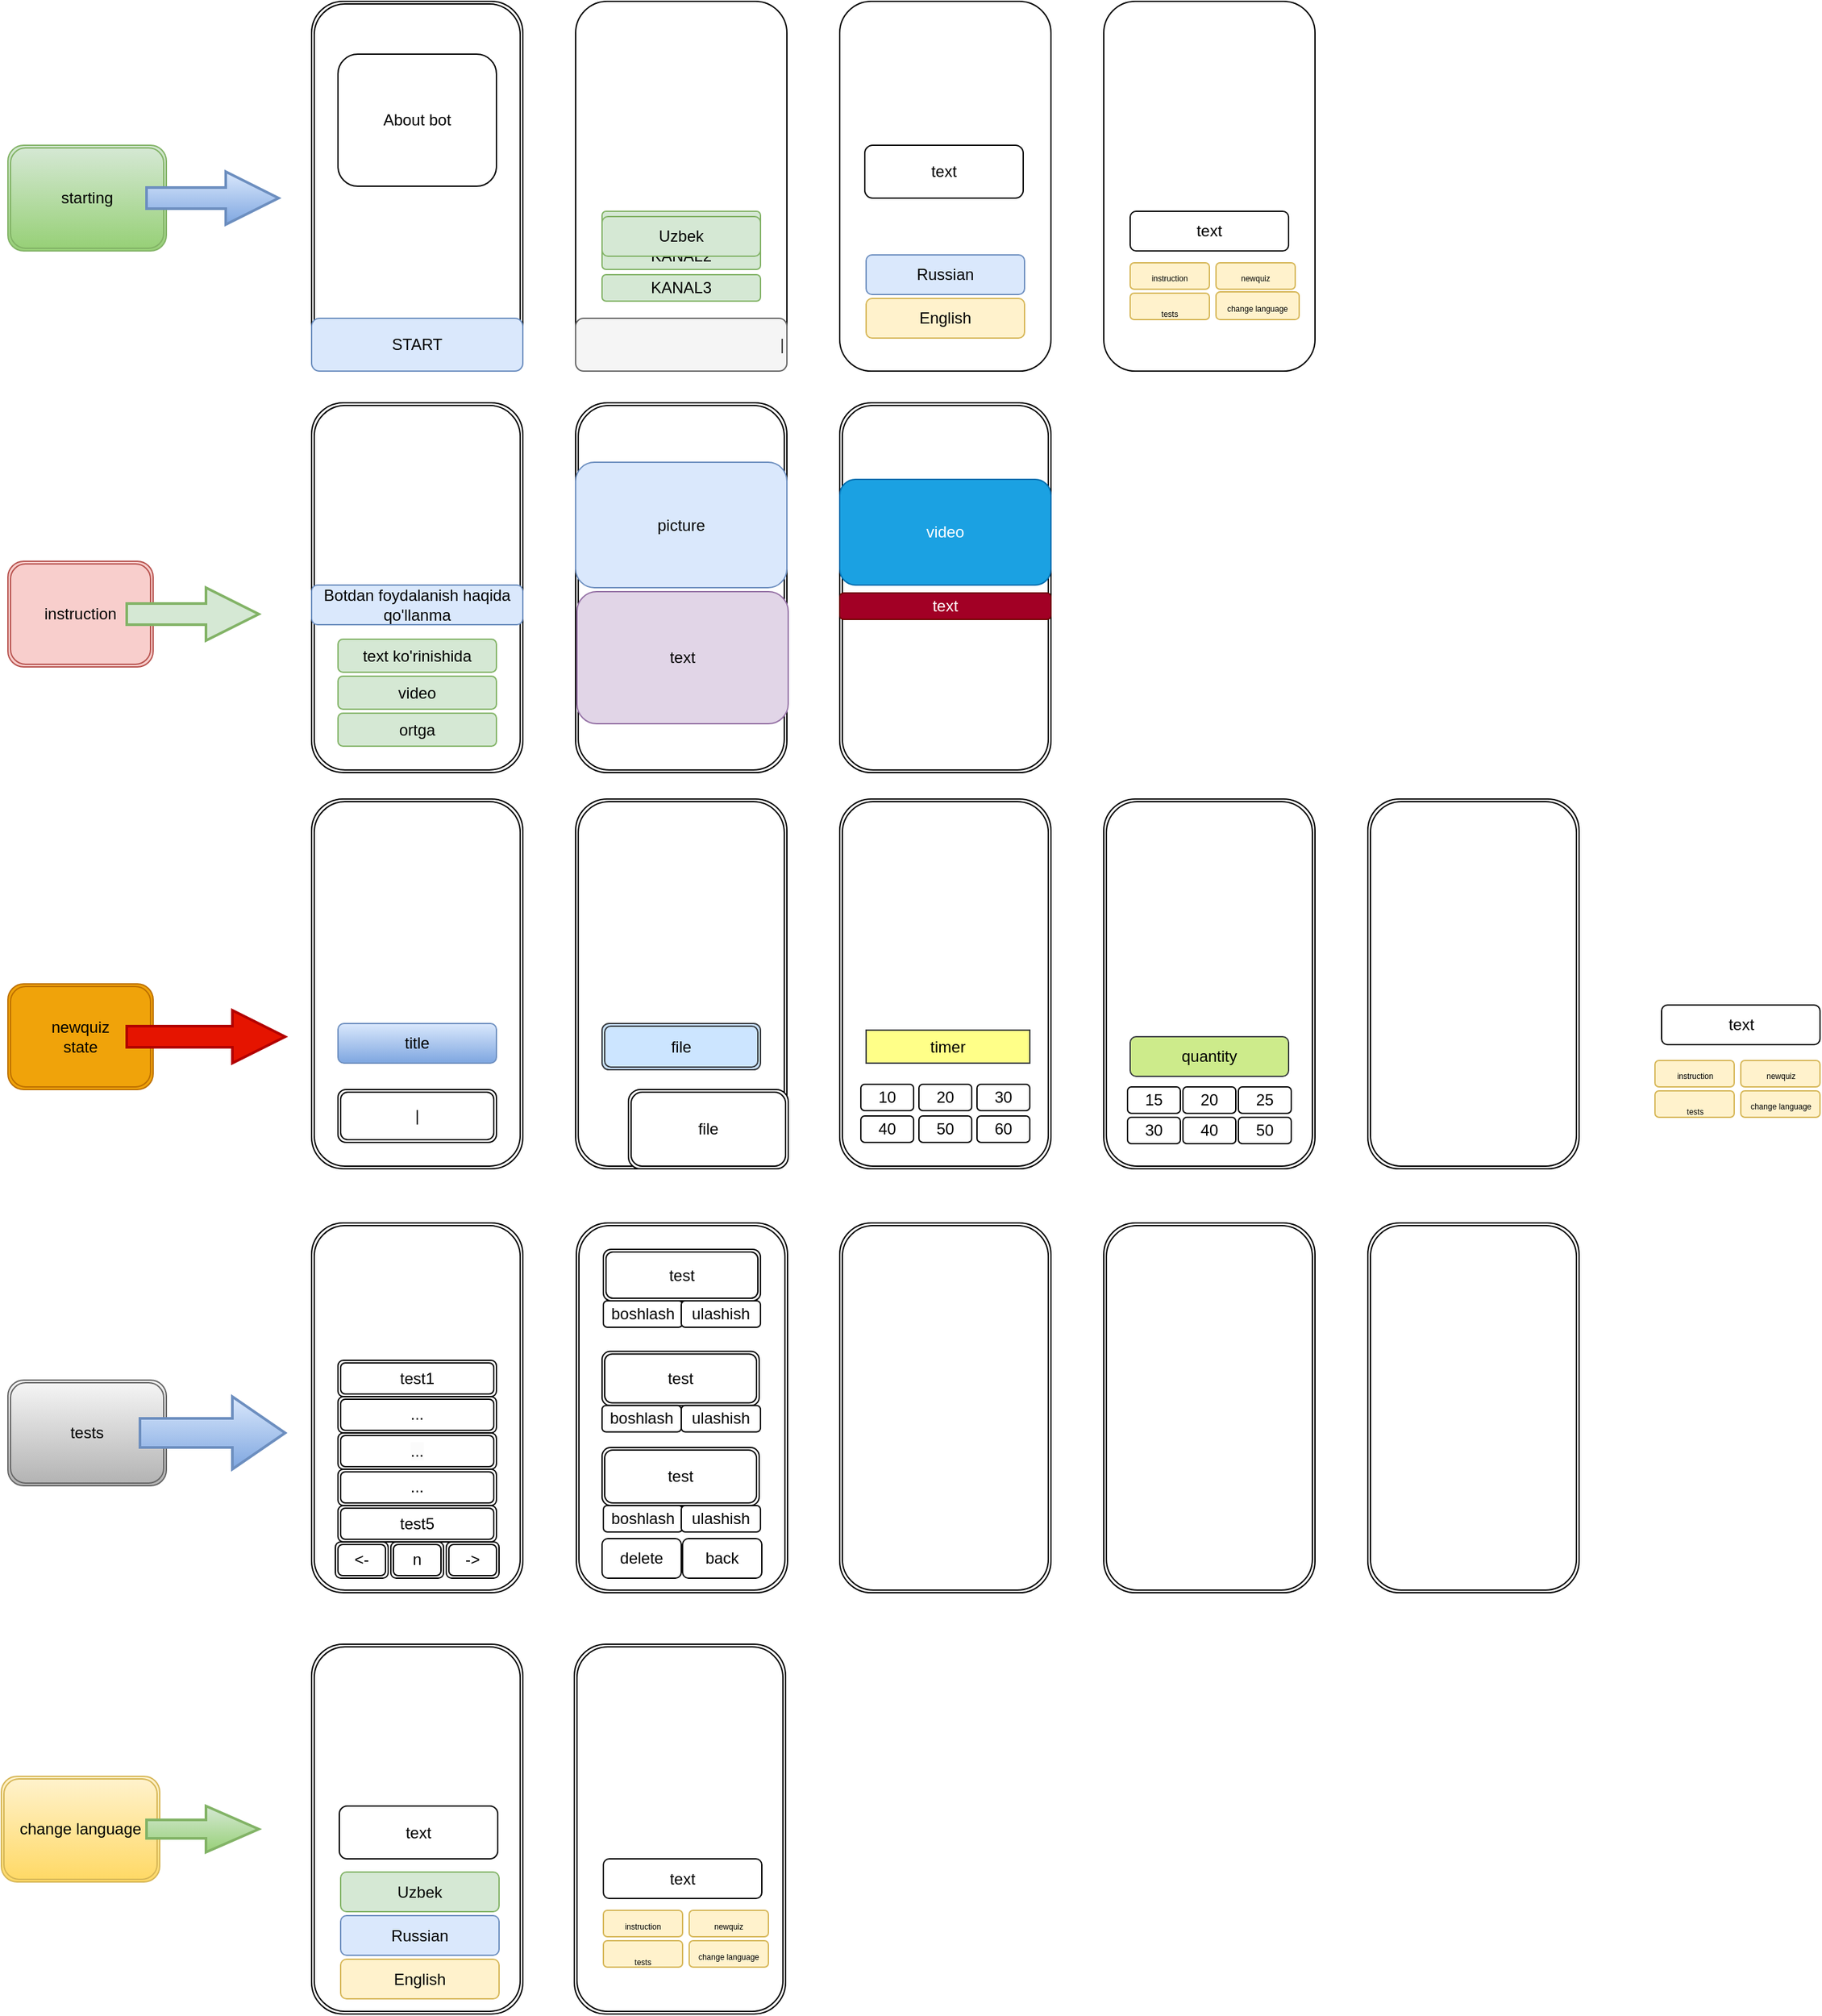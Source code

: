 <mxfile version="24.5.3" type="device" pages="2">
  <diagram id="C5RBs43oDa-KdzZeNtuy" name="create new tests">
    <mxGraphModel dx="4780" dy="2810" grid="1" gridSize="20" guides="1" tooltips="1" connect="1" arrows="1" fold="1" page="1" pageScale="1" pageWidth="1169" pageHeight="827" math="0" shadow="0">
      <root>
        <mxCell id="WIyWlLk6GJQsqaUBKTNV-0" />
        <mxCell id="WIyWlLk6GJQsqaUBKTNV-1" parent="WIyWlLk6GJQsqaUBKTNV-0" />
        <mxCell id="_3QWsjHC50eAeNGb1wIy-6" value="" style="rounded=1;whiteSpace=wrap;html=1;" vertex="1" parent="WIyWlLk6GJQsqaUBKTNV-1">
          <mxGeometry x="440" y="36" width="160" height="280" as="geometry" />
        </mxCell>
        <mxCell id="_3QWsjHC50eAeNGb1wIy-8" value="KANAL1" style="rounded=1;whiteSpace=wrap;html=1;fillColor=#d5e8d4;strokeColor=#82b366;" vertex="1" parent="WIyWlLk6GJQsqaUBKTNV-1">
          <mxGeometry x="460" y="195" width="120" height="20" as="geometry" />
        </mxCell>
        <mxCell id="_3QWsjHC50eAeNGb1wIy-9" value="KANAL2" style="rounded=1;whiteSpace=wrap;html=1;fillColor=#d5e8d4;strokeColor=#82b366;" vertex="1" parent="WIyWlLk6GJQsqaUBKTNV-1">
          <mxGeometry x="460" y="219" width="120" height="20" as="geometry" />
        </mxCell>
        <mxCell id="_3QWsjHC50eAeNGb1wIy-10" value="KANAL3" style="rounded=1;whiteSpace=wrap;html=1;fillColor=#d5e8d4;strokeColor=#82b366;" vertex="1" parent="WIyWlLk6GJQsqaUBKTNV-1">
          <mxGeometry x="460" y="243" width="120" height="20" as="geometry" />
        </mxCell>
        <mxCell id="_3QWsjHC50eAeNGb1wIy-13" value="|" style="rounded=1;whiteSpace=wrap;html=1;fillColor=#f5f5f5;strokeColor=#666666;fontColor=#333333;glass=0;shadow=0;align=right;fontStyle=0" vertex="1" parent="WIyWlLk6GJQsqaUBKTNV-1">
          <mxGeometry x="440" y="276" width="160" height="40" as="geometry" />
        </mxCell>
        <mxCell id="_3QWsjHC50eAeNGb1wIy-16" value="" style="rounded=1;whiteSpace=wrap;html=1;" vertex="1" parent="WIyWlLk6GJQsqaUBKTNV-1">
          <mxGeometry x="840" y="36" width="160" height="280" as="geometry" />
        </mxCell>
        <mxCell id="_3QWsjHC50eAeNGb1wIy-17" value="&lt;font style=&quot;font-size: 6px;&quot;&gt;instruction&lt;/font&gt;" style="rounded=1;whiteSpace=wrap;html=1;spacingBottom=10;spacingTop=10;fillColor=#fff2cc;strokeColor=#d6b656;" vertex="1" parent="WIyWlLk6GJQsqaUBKTNV-1">
          <mxGeometry x="860" y="234" width="60" height="20" as="geometry" />
        </mxCell>
        <mxCell id="_3QWsjHC50eAeNGb1wIy-18" value="&lt;font style=&quot;font-size: 6px;&quot;&gt;newquiz&lt;/font&gt;" style="rounded=1;whiteSpace=wrap;html=1;spacingBottom=10;spacingTop=10;fillColor=#fff2cc;strokeColor=#d6b656;" vertex="1" parent="WIyWlLk6GJQsqaUBKTNV-1">
          <mxGeometry x="925" y="234" width="60" height="20" as="geometry" />
        </mxCell>
        <mxCell id="_3QWsjHC50eAeNGb1wIy-19" value="&lt;font style=&quot;font-size: 6px;&quot;&gt;tests&lt;/font&gt;" style="rounded=1;whiteSpace=wrap;html=1;spacingTop=0;spacingBottom=10;spacingRight=0;verticalAlign=top;fillColor=#fff2cc;strokeColor=#d6b656;" vertex="1" parent="WIyWlLk6GJQsqaUBKTNV-1">
          <mxGeometry x="860" y="257" width="60" height="20" as="geometry" />
        </mxCell>
        <mxCell id="_3QWsjHC50eAeNGb1wIy-20" value="&lt;font style=&quot;font-size: 6px;&quot;&gt;change language&lt;/font&gt;" style="rounded=1;whiteSpace=wrap;html=1;fillColor=#fff2cc;strokeColor=#d6b656;" vertex="1" parent="WIyWlLk6GJQsqaUBKTNV-1">
          <mxGeometry x="925" y="256" width="63" height="21" as="geometry" />
        </mxCell>
        <mxCell id="_3QWsjHC50eAeNGb1wIy-23" value="" style="rounded=1;whiteSpace=wrap;html=1;" vertex="1" parent="WIyWlLk6GJQsqaUBKTNV-1">
          <mxGeometry x="640" y="36" width="160" height="280" as="geometry" />
        </mxCell>
        <mxCell id="_3QWsjHC50eAeNGb1wIy-24" value="Uzbek" style="rounded=1;whiteSpace=wrap;html=1;fillColor=#d5e8d4;strokeColor=#82b366;" vertex="1" parent="WIyWlLk6GJQsqaUBKTNV-1">
          <mxGeometry x="460" y="199" width="120" height="30" as="geometry" />
        </mxCell>
        <mxCell id="_3QWsjHC50eAeNGb1wIy-25" value="Russian" style="rounded=1;whiteSpace=wrap;html=1;fillColor=#dae8fc;strokeColor=#6c8ebf;" vertex="1" parent="WIyWlLk6GJQsqaUBKTNV-1">
          <mxGeometry x="660" y="228" width="120" height="30" as="geometry" />
        </mxCell>
        <mxCell id="_3QWsjHC50eAeNGb1wIy-27" value="English" style="rounded=1;whiteSpace=wrap;html=1;fillColor=#fff2cc;strokeColor=#d6b656;" vertex="1" parent="WIyWlLk6GJQsqaUBKTNV-1">
          <mxGeometry x="660" y="261" width="120" height="30" as="geometry" />
        </mxCell>
        <mxCell id="_3QWsjHC50eAeNGb1wIy-34" value="instruction" style="shape=ext;double=1;rounded=1;whiteSpace=wrap;html=1;fillColor=#f8cecc;strokeColor=#b85450;" vertex="1" parent="WIyWlLk6GJQsqaUBKTNV-1">
          <mxGeometry x="10" y="460" width="110" height="80" as="geometry" />
        </mxCell>
        <mxCell id="_3QWsjHC50eAeNGb1wIy-36" value="" style="verticalLabelPosition=bottom;verticalAlign=top;html=1;strokeWidth=2;shape=mxgraph.arrows2.arrow;dy=0.6;dx=40;notch=0;fillColor=#d5e8d4;strokeColor=#82b366;" vertex="1" parent="WIyWlLk6GJQsqaUBKTNV-1">
          <mxGeometry x="100" y="480" width="100" height="40" as="geometry" />
        </mxCell>
        <mxCell id="_3QWsjHC50eAeNGb1wIy-37" value="" style="shape=ext;double=1;rounded=1;whiteSpace=wrap;html=1;" vertex="1" parent="WIyWlLk6GJQsqaUBKTNV-1">
          <mxGeometry x="240" y="340" width="160" height="280" as="geometry" />
        </mxCell>
        <mxCell id="_3QWsjHC50eAeNGb1wIy-38" value="Botdan foydalanish haqida qo&#39;llanma" style="rounded=1;whiteSpace=wrap;html=1;fillColor=#dae8fc;strokeColor=#6c8ebf;" vertex="1" parent="WIyWlLk6GJQsqaUBKTNV-1">
          <mxGeometry x="240" y="478" width="160" height="30" as="geometry" />
        </mxCell>
        <mxCell id="_3QWsjHC50eAeNGb1wIy-42" value="text ko&#39;rinishida" style="rounded=1;whiteSpace=wrap;html=1;fillColor=#d5e8d4;strokeColor=#82b366;" vertex="1" parent="WIyWlLk6GJQsqaUBKTNV-1">
          <mxGeometry x="260" y="519" width="120" height="25" as="geometry" />
        </mxCell>
        <mxCell id="_3QWsjHC50eAeNGb1wIy-44" value="video" style="rounded=1;whiteSpace=wrap;html=1;fillColor=#d5e8d4;strokeColor=#82b366;" vertex="1" parent="WIyWlLk6GJQsqaUBKTNV-1">
          <mxGeometry x="260" y="547" width="120" height="25" as="geometry" />
        </mxCell>
        <mxCell id="_3QWsjHC50eAeNGb1wIy-45" value="ortga" style="rounded=1;whiteSpace=wrap;html=1;fillColor=#d5e8d4;strokeColor=#82b366;" vertex="1" parent="WIyWlLk6GJQsqaUBKTNV-1">
          <mxGeometry x="260" y="575" width="120" height="25" as="geometry" />
        </mxCell>
        <mxCell id="_3QWsjHC50eAeNGb1wIy-46" value="" style="shape=ext;double=1;rounded=1;whiteSpace=wrap;html=1;" vertex="1" parent="WIyWlLk6GJQsqaUBKTNV-1">
          <mxGeometry x="440" y="340" width="160" height="280" as="geometry" />
        </mxCell>
        <mxCell id="_3QWsjHC50eAeNGb1wIy-47" value="picture" style="rounded=1;whiteSpace=wrap;html=1;fillColor=#dae8fc;strokeColor=#6c8ebf;" vertex="1" parent="WIyWlLk6GJQsqaUBKTNV-1">
          <mxGeometry x="440" y="385" width="160" height="95" as="geometry" />
        </mxCell>
        <mxCell id="_3QWsjHC50eAeNGb1wIy-48" value="text" style="rounded=1;whiteSpace=wrap;html=1;fillColor=#e1d5e7;strokeColor=#9673a6;" vertex="1" parent="WIyWlLk6GJQsqaUBKTNV-1">
          <mxGeometry x="441" y="483" width="160" height="100" as="geometry" />
        </mxCell>
        <mxCell id="_3QWsjHC50eAeNGb1wIy-50" value="" style="shape=ext;double=1;rounded=1;whiteSpace=wrap;html=1;" vertex="1" parent="WIyWlLk6GJQsqaUBKTNV-1">
          <mxGeometry x="240" y="36" width="160" height="280" as="geometry" />
        </mxCell>
        <mxCell id="_3QWsjHC50eAeNGb1wIy-51" value="About bot" style="rounded=1;whiteSpace=wrap;html=1;" vertex="1" parent="WIyWlLk6GJQsqaUBKTNV-1">
          <mxGeometry x="260" y="76" width="120" height="100" as="geometry" />
        </mxCell>
        <mxCell id="_3QWsjHC50eAeNGb1wIy-52" value="START" style="rounded=1;whiteSpace=wrap;html=1;fillColor=#dae8fc;strokeColor=#6c8ebf;" vertex="1" parent="WIyWlLk6GJQsqaUBKTNV-1">
          <mxGeometry x="240" y="276" width="160" height="40" as="geometry" />
        </mxCell>
        <mxCell id="_3QWsjHC50eAeNGb1wIy-53" value="" style="shape=ext;double=1;rounded=1;whiteSpace=wrap;html=1;" vertex="1" parent="WIyWlLk6GJQsqaUBKTNV-1">
          <mxGeometry x="640" y="340" width="160" height="280" as="geometry" />
        </mxCell>
        <mxCell id="_3QWsjHC50eAeNGb1wIy-54" value="video" style="rounded=1;whiteSpace=wrap;html=1;fillColor=#1ba1e2;strokeColor=#006EAF;fontColor=#ffffff;" vertex="1" parent="WIyWlLk6GJQsqaUBKTNV-1">
          <mxGeometry x="640" y="398" width="160" height="80" as="geometry" />
        </mxCell>
        <mxCell id="_3QWsjHC50eAeNGb1wIy-55" value="text" style="rounded=1;whiteSpace=wrap;html=1;fillColor=#a20025;fontColor=#ffffff;strokeColor=#6F0000;" vertex="1" parent="WIyWlLk6GJQsqaUBKTNV-1">
          <mxGeometry x="640" y="484" width="160" height="20" as="geometry" />
        </mxCell>
        <mxCell id="_3QWsjHC50eAeNGb1wIy-56" value="newquiz&lt;div&gt;state&lt;/div&gt;" style="shape=ext;double=1;rounded=1;whiteSpace=wrap;html=1;fillColor=#f0a30a;fontColor=#000000;strokeColor=#BD7000;" vertex="1" parent="WIyWlLk6GJQsqaUBKTNV-1">
          <mxGeometry x="10" y="780" width="110" height="80" as="geometry" />
        </mxCell>
        <mxCell id="_3QWsjHC50eAeNGb1wIy-57" value="" style="verticalLabelPosition=bottom;verticalAlign=top;html=1;strokeWidth=2;shape=mxgraph.arrows2.arrow;dy=0.6;dx=40;notch=0;fillColor=#e51400;fontColor=#ffffff;strokeColor=#B20000;" vertex="1" parent="WIyWlLk6GJQsqaUBKTNV-1">
          <mxGeometry x="100" y="800" width="120" height="40" as="geometry" />
        </mxCell>
        <mxCell id="_3QWsjHC50eAeNGb1wIy-58" value="" style="shape=ext;double=1;rounded=1;whiteSpace=wrap;html=1;" vertex="1" parent="WIyWlLk6GJQsqaUBKTNV-1">
          <mxGeometry x="240" y="640" width="160" height="280" as="geometry" />
        </mxCell>
        <mxCell id="_3QWsjHC50eAeNGb1wIy-59" value="" style="shape=ext;double=1;rounded=1;whiteSpace=wrap;html=1;" vertex="1" parent="WIyWlLk6GJQsqaUBKTNV-1">
          <mxGeometry x="440" y="640" width="160" height="280" as="geometry" />
        </mxCell>
        <mxCell id="_3QWsjHC50eAeNGb1wIy-60" value="" style="shape=ext;double=1;rounded=1;whiteSpace=wrap;html=1;" vertex="1" parent="WIyWlLk6GJQsqaUBKTNV-1">
          <mxGeometry x="640" y="640" width="160" height="280" as="geometry" />
        </mxCell>
        <mxCell id="_3QWsjHC50eAeNGb1wIy-61" value="" style="shape=ext;double=1;rounded=1;whiteSpace=wrap;html=1;" vertex="1" parent="WIyWlLk6GJQsqaUBKTNV-1">
          <mxGeometry x="840" y="640" width="160" height="280" as="geometry" />
        </mxCell>
        <mxCell id="_3QWsjHC50eAeNGb1wIy-63" value="title" style="rounded=1;whiteSpace=wrap;html=1;fillColor=#dae8fc;strokeColor=#6c8ebf;gradientColor=#7ea6e0;" vertex="1" parent="WIyWlLk6GJQsqaUBKTNV-1">
          <mxGeometry x="260" y="810" width="120" height="30" as="geometry" />
        </mxCell>
        <mxCell id="_3QWsjHC50eAeNGb1wIy-64" value="|" style="shape=ext;double=1;rounded=1;whiteSpace=wrap;html=1;" vertex="1" parent="WIyWlLk6GJQsqaUBKTNV-1">
          <mxGeometry x="260" y="860" width="120" height="40" as="geometry" />
        </mxCell>
        <mxCell id="_3QWsjHC50eAeNGb1wIy-65" value="file" style="shape=ext;double=1;rounded=1;whiteSpace=wrap;html=1;fillColor=#cce5ff;strokeColor=#36393d;" vertex="1" parent="WIyWlLk6GJQsqaUBKTNV-1">
          <mxGeometry x="460" y="810" width="120" height="35" as="geometry" />
        </mxCell>
        <mxCell id="_3QWsjHC50eAeNGb1wIy-66" value="file" style="shape=ext;double=1;rounded=1;whiteSpace=wrap;html=1;" vertex="1" parent="WIyWlLk6GJQsqaUBKTNV-1">
          <mxGeometry x="480" y="860" width="121" height="60" as="geometry" />
        </mxCell>
        <mxCell id="_3QWsjHC50eAeNGb1wIy-68" value="10" style="rounded=1;whiteSpace=wrap;html=1;" vertex="1" parent="WIyWlLk6GJQsqaUBKTNV-1">
          <mxGeometry x="656" y="856" width="40" height="20" as="geometry" />
        </mxCell>
        <mxCell id="_3QWsjHC50eAeNGb1wIy-69" value="20" style="rounded=1;whiteSpace=wrap;html=1;" vertex="1" parent="WIyWlLk6GJQsqaUBKTNV-1">
          <mxGeometry x="700" y="856" width="40" height="20" as="geometry" />
        </mxCell>
        <mxCell id="_3QWsjHC50eAeNGb1wIy-70" value="30" style="rounded=1;whiteSpace=wrap;html=1;" vertex="1" parent="WIyWlLk6GJQsqaUBKTNV-1">
          <mxGeometry x="744" y="856" width="40" height="20" as="geometry" />
        </mxCell>
        <mxCell id="_3QWsjHC50eAeNGb1wIy-71" value="40" style="rounded=1;whiteSpace=wrap;html=1;" vertex="1" parent="WIyWlLk6GJQsqaUBKTNV-1">
          <mxGeometry x="656" y="880" width="40" height="20" as="geometry" />
        </mxCell>
        <mxCell id="_3QWsjHC50eAeNGb1wIy-72" value="50" style="rounded=1;whiteSpace=wrap;html=1;" vertex="1" parent="WIyWlLk6GJQsqaUBKTNV-1">
          <mxGeometry x="700" y="880" width="40" height="20" as="geometry" />
        </mxCell>
        <mxCell id="_3QWsjHC50eAeNGb1wIy-73" value="60" style="rounded=1;whiteSpace=wrap;html=1;" vertex="1" parent="WIyWlLk6GJQsqaUBKTNV-1">
          <mxGeometry x="744" y="880" width="40" height="20" as="geometry" />
        </mxCell>
        <mxCell id="_3QWsjHC50eAeNGb1wIy-74" value="timer" style="rounded=0;whiteSpace=wrap;html=1;fillColor=#ffff88;strokeColor=#36393d;" vertex="1" parent="WIyWlLk6GJQsqaUBKTNV-1">
          <mxGeometry x="660" y="815" width="124" height="25" as="geometry" />
        </mxCell>
        <mxCell id="_3QWsjHC50eAeNGb1wIy-76" value="quantity" style="rounded=1;whiteSpace=wrap;html=1;fillColor=#cdeb8b;strokeColor=#36393d;" vertex="1" parent="WIyWlLk6GJQsqaUBKTNV-1">
          <mxGeometry x="860" y="820" width="120" height="30" as="geometry" />
        </mxCell>
        <mxCell id="_3QWsjHC50eAeNGb1wIy-77" value="15" style="rounded=1;whiteSpace=wrap;html=1;" vertex="1" parent="WIyWlLk6GJQsqaUBKTNV-1">
          <mxGeometry x="858" y="858" width="40" height="20" as="geometry" />
        </mxCell>
        <mxCell id="_3QWsjHC50eAeNGb1wIy-78" value="20" style="rounded=1;whiteSpace=wrap;html=1;" vertex="1" parent="WIyWlLk6GJQsqaUBKTNV-1">
          <mxGeometry x="900" y="858" width="40" height="20" as="geometry" />
        </mxCell>
        <mxCell id="_3QWsjHC50eAeNGb1wIy-79" value="25" style="rounded=1;whiteSpace=wrap;html=1;" vertex="1" parent="WIyWlLk6GJQsqaUBKTNV-1">
          <mxGeometry x="942" y="858" width="40" height="20" as="geometry" />
        </mxCell>
        <mxCell id="_3QWsjHC50eAeNGb1wIy-80" value="30" style="rounded=1;whiteSpace=wrap;html=1;" vertex="1" parent="WIyWlLk6GJQsqaUBKTNV-1">
          <mxGeometry x="858" y="881" width="40" height="20" as="geometry" />
        </mxCell>
        <mxCell id="_3QWsjHC50eAeNGb1wIy-81" value="40" style="rounded=1;whiteSpace=wrap;html=1;" vertex="1" parent="WIyWlLk6GJQsqaUBKTNV-1">
          <mxGeometry x="900" y="881" width="40" height="20" as="geometry" />
        </mxCell>
        <mxCell id="_3QWsjHC50eAeNGb1wIy-82" value="50" style="rounded=1;whiteSpace=wrap;html=1;" vertex="1" parent="WIyWlLk6GJQsqaUBKTNV-1">
          <mxGeometry x="942" y="881" width="40" height="20" as="geometry" />
        </mxCell>
        <mxCell id="_3QWsjHC50eAeNGb1wIy-83" value="" style="shape=ext;double=1;rounded=1;whiteSpace=wrap;html=1;" vertex="1" parent="WIyWlLk6GJQsqaUBKTNV-1">
          <mxGeometry x="1040" y="640" width="160" height="280" as="geometry" />
        </mxCell>
        <mxCell id="_3QWsjHC50eAeNGb1wIy-85" value="tests" style="shape=ext;double=1;rounded=1;whiteSpace=wrap;html=1;fillColor=#f5f5f5;gradientColor=#b3b3b3;strokeColor=#666666;" vertex="1" parent="WIyWlLk6GJQsqaUBKTNV-1">
          <mxGeometry x="10" y="1080" width="120" height="80" as="geometry" />
        </mxCell>
        <mxCell id="_3QWsjHC50eAeNGb1wIy-86" value="" style="verticalLabelPosition=bottom;verticalAlign=top;html=1;strokeWidth=2;shape=mxgraph.arrows2.arrow;dy=0.6;dx=40;notch=0;fillColor=#dae8fc;gradientColor=#7ea6e0;strokeColor=#6c8ebf;" vertex="1" parent="WIyWlLk6GJQsqaUBKTNV-1">
          <mxGeometry x="110" y="1092.5" width="110" height="55" as="geometry" />
        </mxCell>
        <mxCell id="_3QWsjHC50eAeNGb1wIy-87" value="" style="shape=ext;double=1;rounded=1;whiteSpace=wrap;html=1;" vertex="1" parent="WIyWlLk6GJQsqaUBKTNV-1">
          <mxGeometry x="240" y="961" width="160" height="280" as="geometry" />
        </mxCell>
        <mxCell id="_3QWsjHC50eAeNGb1wIy-88" value="" style="shape=ext;double=1;rounded=1;whiteSpace=wrap;html=1;" vertex="1" parent="WIyWlLk6GJQsqaUBKTNV-1">
          <mxGeometry x="440.5" y="961" width="160" height="280" as="geometry" />
        </mxCell>
        <mxCell id="_3QWsjHC50eAeNGb1wIy-89" value="" style="shape=ext;double=1;rounded=1;whiteSpace=wrap;html=1;" vertex="1" parent="WIyWlLk6GJQsqaUBKTNV-1">
          <mxGeometry x="640" y="961" width="160" height="280" as="geometry" />
        </mxCell>
        <mxCell id="_3QWsjHC50eAeNGb1wIy-90" value="" style="shape=ext;double=1;rounded=1;whiteSpace=wrap;html=1;" vertex="1" parent="WIyWlLk6GJQsqaUBKTNV-1">
          <mxGeometry x="840" y="961" width="160" height="280" as="geometry" />
        </mxCell>
        <mxCell id="_3QWsjHC50eAeNGb1wIy-91" value="" style="shape=ext;double=1;rounded=1;whiteSpace=wrap;html=1;" vertex="1" parent="WIyWlLk6GJQsqaUBKTNV-1">
          <mxGeometry x="1040" y="961" width="160" height="280" as="geometry" />
        </mxCell>
        <mxCell id="_3QWsjHC50eAeNGb1wIy-92" value="test1" style="shape=ext;double=1;rounded=1;whiteSpace=wrap;html=1;" vertex="1" parent="WIyWlLk6GJQsqaUBKTNV-1">
          <mxGeometry x="260" y="1065" width="120" height="27.5" as="geometry" />
        </mxCell>
        <mxCell id="_3QWsjHC50eAeNGb1wIy-93" value="..." style="shape=ext;double=1;rounded=1;whiteSpace=wrap;html=1;" vertex="1" parent="WIyWlLk6GJQsqaUBKTNV-1">
          <mxGeometry x="260" y="1092.5" width="120" height="27.5" as="geometry" />
        </mxCell>
        <mxCell id="_3QWsjHC50eAeNGb1wIy-94" value="&lt;span style=&quot;color: rgb(0, 0, 0); font-family: Helvetica; font-size: 12px; font-style: normal; font-variant-ligatures: normal; font-variant-caps: normal; font-weight: 400; letter-spacing: normal; orphans: 2; text-align: center; text-indent: 0px; text-transform: none; widows: 2; word-spacing: 0px; -webkit-text-stroke-width: 0px; white-space: normal; background-color: rgb(251, 251, 251); text-decoration-thickness: initial; text-decoration-style: initial; text-decoration-color: initial; display: inline !important; float: none;&quot;&gt;...&lt;/span&gt;" style="shape=ext;double=1;rounded=1;whiteSpace=wrap;html=1;" vertex="1" parent="WIyWlLk6GJQsqaUBKTNV-1">
          <mxGeometry x="260" y="1120" width="120" height="27.5" as="geometry" />
        </mxCell>
        <mxCell id="_3QWsjHC50eAeNGb1wIy-95" value="..." style="shape=ext;double=1;rounded=1;whiteSpace=wrap;html=1;" vertex="1" parent="WIyWlLk6GJQsqaUBKTNV-1">
          <mxGeometry x="260" y="1147.5" width="120" height="27.5" as="geometry" />
        </mxCell>
        <mxCell id="_3QWsjHC50eAeNGb1wIy-96" value="test5" style="shape=ext;double=1;rounded=1;whiteSpace=wrap;html=1;" vertex="1" parent="WIyWlLk6GJQsqaUBKTNV-1">
          <mxGeometry x="260" y="1175" width="120" height="27.5" as="geometry" />
        </mxCell>
        <mxCell id="_3QWsjHC50eAeNGb1wIy-97" value="&amp;lt;-" style="shape=ext;double=1;rounded=1;whiteSpace=wrap;html=1;" vertex="1" parent="WIyWlLk6GJQsqaUBKTNV-1">
          <mxGeometry x="258" y="1202.5" width="40" height="27.5" as="geometry" />
        </mxCell>
        <mxCell id="_3QWsjHC50eAeNGb1wIy-98" value="n" style="shape=ext;double=1;rounded=1;whiteSpace=wrap;html=1;" vertex="1" parent="WIyWlLk6GJQsqaUBKTNV-1">
          <mxGeometry x="300" y="1202.5" width="40" height="27.5" as="geometry" />
        </mxCell>
        <mxCell id="_3QWsjHC50eAeNGb1wIy-99" value="-&amp;gt;" style="shape=ext;double=1;rounded=1;whiteSpace=wrap;html=1;" vertex="1" parent="WIyWlLk6GJQsqaUBKTNV-1">
          <mxGeometry x="342" y="1202.5" width="40" height="27.5" as="geometry" />
        </mxCell>
        <mxCell id="_3QWsjHC50eAeNGb1wIy-100" value="test" style="shape=ext;double=1;rounded=1;whiteSpace=wrap;html=1;" vertex="1" parent="WIyWlLk6GJQsqaUBKTNV-1">
          <mxGeometry x="461" y="981" width="119" height="39" as="geometry" />
        </mxCell>
        <mxCell id="_3QWsjHC50eAeNGb1wIy-102" value="test" style="shape=ext;double=1;rounded=1;whiteSpace=wrap;html=1;" vertex="1" parent="WIyWlLk6GJQsqaUBKTNV-1">
          <mxGeometry x="460" y="1058.25" width="119" height="41" as="geometry" />
        </mxCell>
        <mxCell id="_3QWsjHC50eAeNGb1wIy-103" value="test" style="shape=ext;double=1;rounded=1;whiteSpace=wrap;html=1;" vertex="1" parent="WIyWlLk6GJQsqaUBKTNV-1">
          <mxGeometry x="460" y="1131" width="119" height="44" as="geometry" />
        </mxCell>
        <mxCell id="_3QWsjHC50eAeNGb1wIy-105" value="delete" style="rounded=1;whiteSpace=wrap;html=1;" vertex="1" parent="WIyWlLk6GJQsqaUBKTNV-1">
          <mxGeometry x="460" y="1200" width="60" height="30" as="geometry" />
        </mxCell>
        <mxCell id="_3QWsjHC50eAeNGb1wIy-106" value="boshlash" style="rounded=1;whiteSpace=wrap;html=1;" vertex="1" parent="WIyWlLk6GJQsqaUBKTNV-1">
          <mxGeometry x="461" y="1020" width="60" height="20" as="geometry" />
        </mxCell>
        <mxCell id="_3QWsjHC50eAeNGb1wIy-107" value="ulashish" style="rounded=1;whiteSpace=wrap;html=1;" vertex="1" parent="WIyWlLk6GJQsqaUBKTNV-1">
          <mxGeometry x="520" y="1020" width="60" height="20" as="geometry" />
        </mxCell>
        <mxCell id="_3QWsjHC50eAeNGb1wIy-108" value="&lt;span style=&quot;color: rgb(0, 0, 0); font-family: Helvetica; font-size: 12px; font-style: normal; font-variant-ligatures: normal; font-variant-caps: normal; font-weight: 400; letter-spacing: normal; orphans: 2; text-align: center; text-indent: 0px; text-transform: none; widows: 2; word-spacing: 0px; -webkit-text-stroke-width: 0px; white-space: normal; background-color: rgb(251, 251, 251); text-decoration-thickness: initial; text-decoration-style: initial; text-decoration-color: initial; display: inline !important; float: none;&quot;&gt;boshlash&lt;/span&gt;" style="rounded=1;whiteSpace=wrap;html=1;" vertex="1" parent="WIyWlLk6GJQsqaUBKTNV-1">
          <mxGeometry x="460" y="1099.25" width="60" height="20" as="geometry" />
        </mxCell>
        <mxCell id="_3QWsjHC50eAeNGb1wIy-109" value="ulashish" style="rounded=1;whiteSpace=wrap;html=1;" vertex="1" parent="WIyWlLk6GJQsqaUBKTNV-1">
          <mxGeometry x="520" y="1099.25" width="60" height="20" as="geometry" />
        </mxCell>
        <mxCell id="_3QWsjHC50eAeNGb1wIy-110" value="&lt;span style=&quot;color: rgb(0, 0, 0); font-family: Helvetica; font-size: 12px; font-style: normal; font-variant-ligatures: normal; font-variant-caps: normal; font-weight: 400; letter-spacing: normal; orphans: 2; text-align: center; text-indent: 0px; text-transform: none; widows: 2; word-spacing: 0px; -webkit-text-stroke-width: 0px; white-space: normal; background-color: rgb(251, 251, 251); text-decoration-thickness: initial; text-decoration-style: initial; text-decoration-color: initial; display: inline !important; float: none;&quot;&gt;boshlash&lt;/span&gt;" style="rounded=1;whiteSpace=wrap;html=1;" vertex="1" parent="WIyWlLk6GJQsqaUBKTNV-1">
          <mxGeometry x="461" y="1175" width="60" height="20" as="geometry" />
        </mxCell>
        <mxCell id="_3QWsjHC50eAeNGb1wIy-111" value="ulashish" style="rounded=1;whiteSpace=wrap;html=1;" vertex="1" parent="WIyWlLk6GJQsqaUBKTNV-1">
          <mxGeometry x="520" y="1175" width="60" height="20" as="geometry" />
        </mxCell>
        <mxCell id="_3QWsjHC50eAeNGb1wIy-112" value="back" style="rounded=1;whiteSpace=wrap;html=1;" vertex="1" parent="WIyWlLk6GJQsqaUBKTNV-1">
          <mxGeometry x="521" y="1200" width="60" height="30" as="geometry" />
        </mxCell>
        <mxCell id="_3QWsjHC50eAeNGb1wIy-113" value="text" style="rounded=1;whiteSpace=wrap;html=1;" vertex="1" parent="WIyWlLk6GJQsqaUBKTNV-1">
          <mxGeometry x="659" y="145" width="120" height="40" as="geometry" />
        </mxCell>
        <mxCell id="_3QWsjHC50eAeNGb1wIy-114" value="text" style="rounded=1;whiteSpace=wrap;html=1;" vertex="1" parent="WIyWlLk6GJQsqaUBKTNV-1">
          <mxGeometry x="860" y="195" width="120" height="30" as="geometry" />
        </mxCell>
        <mxCell id="_3QWsjHC50eAeNGb1wIy-115" value="change language" style="shape=ext;double=1;rounded=1;whiteSpace=wrap;html=1;fillColor=#fff2cc;gradientColor=#ffd966;strokeColor=#d6b656;" vertex="1" parent="WIyWlLk6GJQsqaUBKTNV-1">
          <mxGeometry x="5" y="1380" width="120" height="80" as="geometry" />
        </mxCell>
        <mxCell id="_3QWsjHC50eAeNGb1wIy-116" value="" style="verticalLabelPosition=bottom;verticalAlign=top;html=1;strokeWidth=2;shape=mxgraph.arrows2.arrow;dy=0.6;dx=40;notch=0;fillColor=#d5e8d4;gradientColor=#97d077;strokeColor=#82b366;" vertex="1" parent="WIyWlLk6GJQsqaUBKTNV-1">
          <mxGeometry x="115" y="1402.5" width="85" height="35" as="geometry" />
        </mxCell>
        <mxCell id="_3QWsjHC50eAeNGb1wIy-117" value="" style="shape=ext;double=1;rounded=1;whiteSpace=wrap;html=1;" vertex="1" parent="WIyWlLk6GJQsqaUBKTNV-1">
          <mxGeometry x="240" y="1280" width="160" height="280" as="geometry" />
        </mxCell>
        <mxCell id="_3QWsjHC50eAeNGb1wIy-118" value="Uzbek" style="rounded=1;whiteSpace=wrap;html=1;fillColor=#d5e8d4;strokeColor=#82b366;" vertex="1" parent="WIyWlLk6GJQsqaUBKTNV-1">
          <mxGeometry x="262" y="1452.5" width="120" height="30" as="geometry" />
        </mxCell>
        <mxCell id="_3QWsjHC50eAeNGb1wIy-119" value="Russian" style="rounded=1;whiteSpace=wrap;html=1;fillColor=#dae8fc;strokeColor=#6c8ebf;" vertex="1" parent="WIyWlLk6GJQsqaUBKTNV-1">
          <mxGeometry x="262" y="1485.5" width="120" height="30" as="geometry" />
        </mxCell>
        <mxCell id="_3QWsjHC50eAeNGb1wIy-120" value="English" style="rounded=1;whiteSpace=wrap;html=1;fillColor=#fff2cc;strokeColor=#d6b656;" vertex="1" parent="WIyWlLk6GJQsqaUBKTNV-1">
          <mxGeometry x="262" y="1518.5" width="120" height="30" as="geometry" />
        </mxCell>
        <mxCell id="_3QWsjHC50eAeNGb1wIy-121" value="text" style="rounded=1;whiteSpace=wrap;html=1;" vertex="1" parent="WIyWlLk6GJQsqaUBKTNV-1">
          <mxGeometry x="261" y="1402.5" width="120" height="40" as="geometry" />
        </mxCell>
        <mxCell id="_3QWsjHC50eAeNGb1wIy-123" value="" style="shape=ext;double=1;rounded=1;whiteSpace=wrap;html=1;" vertex="1" parent="WIyWlLk6GJQsqaUBKTNV-1">
          <mxGeometry x="439" y="1280" width="160" height="280" as="geometry" />
        </mxCell>
        <mxCell id="_3QWsjHC50eAeNGb1wIy-125" value="&lt;font style=&quot;font-size: 6px;&quot;&gt;instruction&lt;/font&gt;" style="rounded=1;whiteSpace=wrap;html=1;spacingBottom=10;spacingTop=10;fillColor=#fff2cc;strokeColor=#d6b656;" vertex="1" parent="WIyWlLk6GJQsqaUBKTNV-1">
          <mxGeometry x="461" y="1481.5" width="60" height="20" as="geometry" />
        </mxCell>
        <mxCell id="_3QWsjHC50eAeNGb1wIy-126" value="&lt;font style=&quot;font-size: 6px;&quot;&gt;newquiz&lt;/font&gt;" style="rounded=1;whiteSpace=wrap;html=1;spacingBottom=10;spacingTop=10;fillColor=#fff2cc;strokeColor=#d6b656;" vertex="1" parent="WIyWlLk6GJQsqaUBKTNV-1">
          <mxGeometry x="526" y="1481.5" width="60" height="20" as="geometry" />
        </mxCell>
        <mxCell id="_3QWsjHC50eAeNGb1wIy-127" value="&lt;font style=&quot;font-size: 6px;&quot;&gt;tests&lt;/font&gt;" style="rounded=1;whiteSpace=wrap;html=1;spacingTop=0;spacingBottom=10;spacingRight=0;verticalAlign=top;fillColor=#fff2cc;strokeColor=#d6b656;" vertex="1" parent="WIyWlLk6GJQsqaUBKTNV-1">
          <mxGeometry x="461" y="1504.5" width="60" height="20" as="geometry" />
        </mxCell>
        <mxCell id="_3QWsjHC50eAeNGb1wIy-128" value="&lt;font style=&quot;font-size: 6px;&quot;&gt;change language&lt;/font&gt;" style="rounded=1;whiteSpace=wrap;html=1;fillColor=#fff2cc;strokeColor=#d6b656;" vertex="1" parent="WIyWlLk6GJQsqaUBKTNV-1">
          <mxGeometry x="526" y="1504.5" width="60" height="20" as="geometry" />
        </mxCell>
        <mxCell id="_3QWsjHC50eAeNGb1wIy-129" value="text" style="rounded=1;whiteSpace=wrap;html=1;" vertex="1" parent="WIyWlLk6GJQsqaUBKTNV-1">
          <mxGeometry x="461" y="1442.5" width="120" height="30" as="geometry" />
        </mxCell>
        <mxCell id="_3QWsjHC50eAeNGb1wIy-130" value="&lt;font style=&quot;font-size: 6px;&quot;&gt;instruction&lt;/font&gt;" style="rounded=1;whiteSpace=wrap;html=1;spacingBottom=10;spacingTop=10;fillColor=#fff2cc;strokeColor=#d6b656;" vertex="1" parent="WIyWlLk6GJQsqaUBKTNV-1">
          <mxGeometry x="1257.5" y="838" width="60" height="20" as="geometry" />
        </mxCell>
        <mxCell id="_3QWsjHC50eAeNGb1wIy-131" value="&lt;font style=&quot;font-size: 6px;&quot;&gt;newquiz&lt;/font&gt;" style="rounded=1;whiteSpace=wrap;html=1;spacingBottom=10;spacingTop=10;fillColor=#fff2cc;strokeColor=#d6b656;" vertex="1" parent="WIyWlLk6GJQsqaUBKTNV-1">
          <mxGeometry x="1322.5" y="838" width="60" height="20" as="geometry" />
        </mxCell>
        <mxCell id="_3QWsjHC50eAeNGb1wIy-132" value="&lt;font style=&quot;font-size: 6px;&quot;&gt;tests&lt;/font&gt;" style="rounded=1;whiteSpace=wrap;html=1;spacingTop=0;spacingBottom=10;spacingRight=0;verticalAlign=top;fillColor=#fff2cc;strokeColor=#d6b656;" vertex="1" parent="WIyWlLk6GJQsqaUBKTNV-1">
          <mxGeometry x="1257.5" y="861" width="60" height="20" as="geometry" />
        </mxCell>
        <mxCell id="_3QWsjHC50eAeNGb1wIy-133" value="&lt;font style=&quot;font-size: 6px;&quot;&gt;change language&lt;/font&gt;" style="rounded=1;whiteSpace=wrap;html=1;fillColor=#fff2cc;strokeColor=#d6b656;" vertex="1" parent="WIyWlLk6GJQsqaUBKTNV-1">
          <mxGeometry x="1322.5" y="861" width="60" height="20" as="geometry" />
        </mxCell>
        <mxCell id="_3QWsjHC50eAeNGb1wIy-134" value="text" style="rounded=1;whiteSpace=wrap;html=1;" vertex="1" parent="WIyWlLk6GJQsqaUBKTNV-1">
          <mxGeometry x="1262.5" y="796" width="120" height="30" as="geometry" />
        </mxCell>
        <mxCell id="_3QWsjHC50eAeNGb1wIy-135" value="starting" style="shape=ext;double=1;rounded=1;whiteSpace=wrap;html=1;fillColor=#d5e8d4;gradientColor=#97d077;strokeColor=#82b366;" vertex="1" parent="WIyWlLk6GJQsqaUBKTNV-1">
          <mxGeometry x="10" y="145" width="120" height="80" as="geometry" />
        </mxCell>
        <mxCell id="_3QWsjHC50eAeNGb1wIy-136" value="" style="verticalLabelPosition=bottom;verticalAlign=top;html=1;strokeWidth=2;shape=mxgraph.arrows2.arrow;dy=0.6;dx=40;notch=0;fillColor=#dae8fc;gradientColor=#7ea6e0;strokeColor=#6c8ebf;" vertex="1" parent="WIyWlLk6GJQsqaUBKTNV-1">
          <mxGeometry x="115" y="165" width="100" height="40" as="geometry" />
        </mxCell>
      </root>
    </mxGraphModel>
  </diagram>
  <diagram id="ulv8ybglKhOW_I0YrjLL" name="Page-2">
    <mxGraphModel dx="1434" dy="843" grid="1" gridSize="20" guides="1" tooltips="1" connect="1" arrows="1" fold="1" page="1" pageScale="1" pageWidth="1169" pageHeight="827" math="0" shadow="0">
      <root>
        <mxCell id="0" />
        <mxCell id="1" parent="0" />
        <mxCell id="fK5vea_OGSKQvVOe2cyd-1" value="" style="shape=ext;double=1;rounded=1;whiteSpace=wrap;html=1;" vertex="1" parent="1">
          <mxGeometry x="240" y="36" width="160" height="280" as="geometry" />
        </mxCell>
        <mxCell id="-AuhH7usP13x4RQFofp0-1" value="starting" style="shape=ext;double=1;rounded=1;whiteSpace=wrap;html=1;fillColor=#d5e8d4;gradientColor=#97d077;strokeColor=#82b366;" vertex="1" parent="1">
          <mxGeometry x="10" y="145" width="120" height="80" as="geometry" />
        </mxCell>
        <mxCell id="-AuhH7usP13x4RQFofp0-2" value="" style="verticalLabelPosition=bottom;verticalAlign=top;html=1;strokeWidth=2;shape=mxgraph.arrows2.arrow;dy=0.6;dx=40;notch=0;fillColor=#dae8fc;gradientColor=#7ea6e0;strokeColor=#6c8ebf;" vertex="1" parent="1">
          <mxGeometry x="115" y="165" width="100" height="40" as="geometry" />
        </mxCell>
      </root>
    </mxGraphModel>
  </diagram>
</mxfile>
